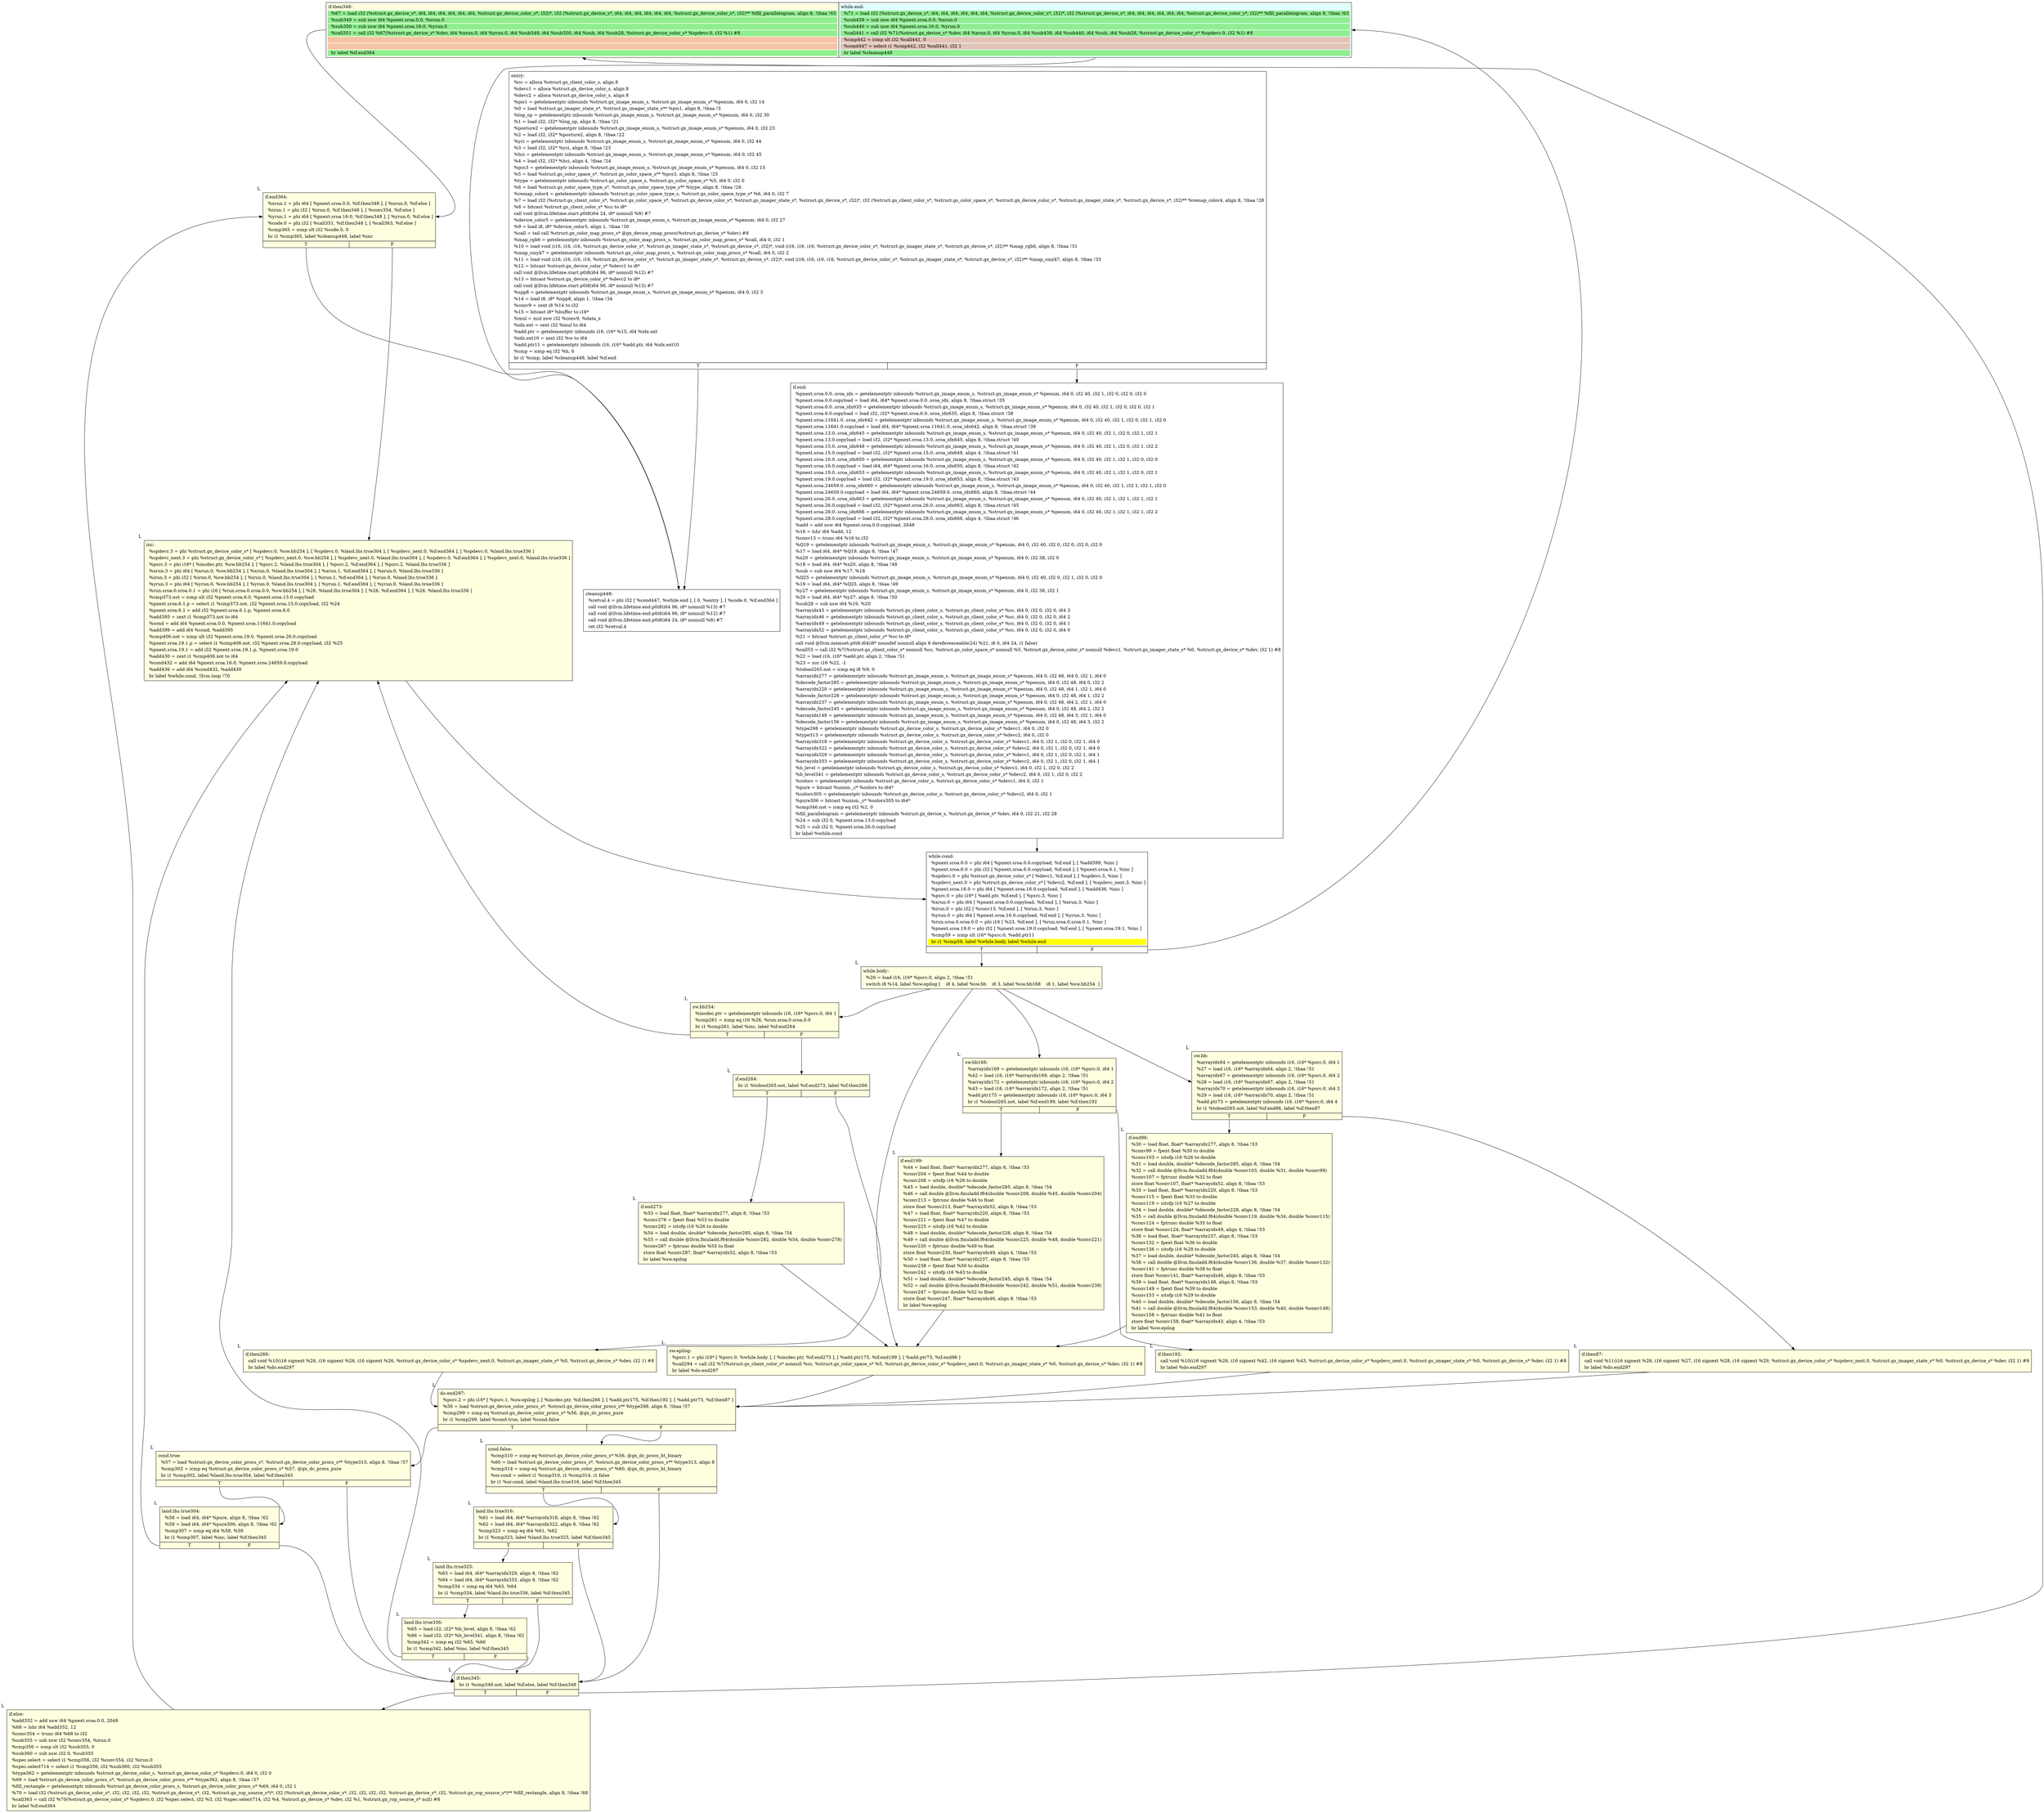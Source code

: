 digraph {
m_bb0 [shape = none, label  = <<table border="0" cellspacing="0">
<tr><td port="f1" border="1" colspan="2"><table bgcolor="LightYellow" border="0">
<tr><td align="left">if.then348:</td></tr>
<tr><td bgcolor="lightgreen" align="left">  %67 = load i32 (%struct.gx_device_s*, i64, i64, i64, i64, i64, i64, %struct.gx_device_color_s*, i32)*, i32 (%struct.gx_device_s*, i64, i64, i64, i64, i64, i64, %struct.gx_device_color_s*, i32)** %fill_parallelogram, align 8, !tbaa !63</td></tr>
<tr><td bgcolor="lightgreen" align="left">  %sub349 = sub nsw i64 %pnext.sroa.0.0, %xrun.0</td></tr>
<tr><td bgcolor="lightgreen" align="left">  %sub350 = sub nsw i64 %pnext.sroa.16.0, %yrun.0</td></tr>
<tr><td bgcolor="lightgreen" align="left">  %call351 = call i32 %67(%struct.gx_device_s* %dev, i64 %xrun.0, i64 %yrun.0, i64 %sub349, i64 %sub350, i64 %sub, i64 %sub28, %struct.gx_device_color_s* %spdevc.0, i32 %1) #8</td></tr>
<tr><td bgcolor="#e8765c70" align="left"> </td></tr>
<tr><td bgcolor="#e8765c70" align="left"> </td></tr>
<tr><td bgcolor="lightgreen" align="left">  br label %if.end364</td></tr>
</table>
</td>
<td port="f2" border="1" colspan="2"><table bgcolor="LightCyan" border="0">
<tr><td align="left">while.end:</td></tr>
<tr><td bgcolor="lightgreen" align="left">  %71 = load i32 (%struct.gx_device_s*, i64, i64, i64, i64, i64, i64, %struct.gx_device_color_s*, i32)*, i32 (%struct.gx_device_s*, i64, i64, i64, i64, i64, i64, %struct.gx_device_color_s*, i32)** %fill_parallelogram, align 8, !tbaa !63</td></tr>
<tr><td bgcolor="lightgreen" align="left">  %sub439 = sub nsw i64 %pnext.sroa.0.0, %xrun.0</td></tr>
<tr><td bgcolor="lightgreen" align="left">  %sub440 = sub nsw i64 %pnext.sroa.16.0, %yrun.0</td></tr>
<tr><td bgcolor="lightgreen" align="left">  %call441 = call i32 %71(%struct.gx_device_s* %dev, i64 %xrun.0, i64 %yrun.0, i64 %sub439, i64 %sub440, i64 %sub, i64 %sub28, %struct.gx_device_color_s* %spdevc.0, i32 %1) #8</td></tr>
<tr><td bgcolor="#e8765c70" align="left">  %cmp442 = icmp slt i32 %call441, 0</td></tr>
<tr><td bgcolor="#e8765c70" align="left">  %cond447 = select i1 %cmp442, i32 %call441, i32 1</td></tr>
<tr><td bgcolor="lightgreen" align="left">  br label %cleanup448</td></tr>
</table>
</td></tr>
</table>> ]
f_bb0 [shape = none, label  = <<table  border="0" cellspacing="0">
<tr><td port="f" border="1" colspan="2"><table border="0">
<tr><td align="left">entry:</td></tr>
<tr><td align="left">  %cc = alloca %struct.gs_client_color_s, align 8</td></tr>
<tr><td align="left">  %devc1 = alloca %struct.gx_device_color_s, align 8</td></tr>
<tr><td align="left">  %devc2 = alloca %struct.gx_device_color_s, align 8</td></tr>
<tr><td align="left">  %pis1 = getelementptr inbounds %struct.gx_image_enum_s, %struct.gx_image_enum_s* %penum, i64 0, i32 14</td></tr>
<tr><td align="left">  %0 = load %struct.gs_imager_state_s*, %struct.gs_imager_state_s** %pis1, align 8, !tbaa !3</td></tr>
<tr><td align="left">  %log_op = getelementptr inbounds %struct.gx_image_enum_s, %struct.gx_image_enum_s* %penum, i64 0, i32 30</td></tr>
<tr><td align="left">  %1 = load i32, i32* %log_op, align 8, !tbaa !21</td></tr>
<tr><td align="left">  %posture2 = getelementptr inbounds %struct.gx_image_enum_s, %struct.gx_image_enum_s* %penum, i64 0, i32 23</td></tr>
<tr><td align="left">  %2 = load i32, i32* %posture2, align 8, !tbaa !22</td></tr>
<tr><td align="left">  %yci = getelementptr inbounds %struct.gx_image_enum_s, %struct.gx_image_enum_s* %penum, i64 0, i32 44</td></tr>
<tr><td align="left">  %3 = load i32, i32* %yci, align 8, !tbaa !23</td></tr>
<tr><td align="left">  %hci = getelementptr inbounds %struct.gx_image_enum_s, %struct.gx_image_enum_s* %penum, i64 0, i32 45</td></tr>
<tr><td align="left">  %4 = load i32, i32* %hci, align 4, !tbaa !24</td></tr>
<tr><td align="left">  %pcs3 = getelementptr inbounds %struct.gx_image_enum_s, %struct.gx_image_enum_s* %penum, i64 0, i32 15</td></tr>
<tr><td align="left">  %5 = load %struct.gs_color_space_s*, %struct.gs_color_space_s** %pcs3, align 8, !tbaa !25</td></tr>
<tr><td align="left">  %type = getelementptr inbounds %struct.gs_color_space_s, %struct.gs_color_space_s* %5, i64 0, i32 0</td></tr>
<tr><td align="left">  %6 = load %struct.gs_color_space_type_s*, %struct.gs_color_space_type_s** %type, align 8, !tbaa !26</td></tr>
<tr><td align="left">  %remap_color4 = getelementptr inbounds %struct.gs_color_space_type_s, %struct.gs_color_space_type_s* %6, i64 0, i32 7</td></tr>
<tr><td align="left">  %7 = load i32 (%struct.gs_client_color_s*, %struct.gs_color_space_s*, %struct.gx_device_color_s*, %struct.gs_imager_state_s*, %struct.gx_device_s*, i32)*, i32 (%struct.gs_client_color_s*, %struct.gs_color_space_s*, %struct.gx_device_color_s*, %struct.gs_imager_state_s*, %struct.gx_device_s*, i32)** %remap_color4, align 8, !tbaa !28</td></tr>
<tr><td align="left">  %8 = bitcast %struct.gs_client_color_s* %cc to i8*</td></tr>
<tr><td align="left">  call void @llvm.lifetime.start.p0i8(i64 24, i8* nonnull %8) #7</td></tr>
<tr><td align="left">  %device_color5 = getelementptr inbounds %struct.gx_image_enum_s, %struct.gx_image_enum_s* %penum, i64 0, i32 27</td></tr>
<tr><td align="left">  %9 = load i8, i8* %device_color5, align 1, !tbaa !30</td></tr>
<tr><td align="left">  %call = tail call %struct.gx_color_map_procs_s* @gx_device_cmap_procs(%struct.gx_device_s* %dev) #8</td></tr>
<tr><td align="left">  %map_rgb6 = getelementptr inbounds %struct.gx_color_map_procs_s, %struct.gx_color_map_procs_s* %call, i64 0, i32 1</td></tr>
<tr><td align="left">  %10 = load void (i16, i16, i16, %struct.gx_device_color_s*, %struct.gs_imager_state_s*, %struct.gx_device_s*, i32)*, void (i16, i16, i16, %struct.gx_device_color_s*, %struct.gs_imager_state_s*, %struct.gx_device_s*, i32)** %map_rgb6, align 8, !tbaa !31</td></tr>
<tr><td align="left">  %map_cmyk7 = getelementptr inbounds %struct.gx_color_map_procs_s, %struct.gx_color_map_procs_s* %call, i64 0, i32 2</td></tr>
<tr><td align="left">  %11 = load void (i16, i16, i16, i16, %struct.gx_device_color_s*, %struct.gs_imager_state_s*, %struct.gx_device_s*, i32)*, void (i16, i16, i16, i16, %struct.gx_device_color_s*, %struct.gs_imager_state_s*, %struct.gx_device_s*, i32)** %map_cmyk7, align 8, !tbaa !33</td></tr>
<tr><td align="left">  %12 = bitcast %struct.gx_device_color_s* %devc1 to i8*</td></tr>
<tr><td align="left">  call void @llvm.lifetime.start.p0i8(i64 96, i8* nonnull %12) #7</td></tr>
<tr><td align="left">  %13 = bitcast %struct.gx_device_color_s* %devc2 to i8*</td></tr>
<tr><td align="left">  call void @llvm.lifetime.start.p0i8(i64 96, i8* nonnull %13) #7</td></tr>
<tr><td align="left">  %spp8 = getelementptr inbounds %struct.gx_image_enum_s, %struct.gx_image_enum_s* %penum, i64 0, i32 3</td></tr>
<tr><td align="left">  %14 = load i8, i8* %spp8, align 1, !tbaa !34</td></tr>
<tr><td align="left">  %conv9 = zext i8 %14 to i32</td></tr>
<tr><td align="left">  %15 = bitcast i8* %buffer to i16*</td></tr>
<tr><td align="left">  %mul = mul nsw i32 %conv9, %data_x</td></tr>
<tr><td align="left">  %idx.ext = sext i32 %mul to i64</td></tr>
<tr><td align="left">  %add.ptr = getelementptr inbounds i16, i16* %15, i64 %idx.ext</td></tr>
<tr><td align="left">  %idx.ext10 = zext i32 %w to i64</td></tr>
<tr><td align="left">  %add.ptr11 = getelementptr inbounds i16, i16* %add.ptr, i64 %idx.ext10</td></tr>
<tr><td align="left">  %cmp = icmp eq i32 %h, 0</td></tr>
<tr><td align="left">  br i1 %cmp, label %cleanup448, label %if.end</td></tr>
</table>
</td></tr>
<tr><td border="1" port="fT">T</td><td border="1" port="fF">F</td></tr>
</table>> ]
f_bb1 [shape = none, label  = <<table  border="0" cellspacing="0">
<tr><td port="f" border="1"><table border="0">
<tr><td align="left">if.end:</td></tr>
<tr><td align="left">  %pnext.sroa.0.0..sroa_idx = getelementptr inbounds %struct.gx_image_enum_s, %struct.gx_image_enum_s* %penum, i64 0, i32 40, i32 1, i32 0, i32 0, i32 0</td></tr>
<tr><td align="left">  %pnext.sroa.0.0.copyload = load i64, i64* %pnext.sroa.0.0..sroa_idx, align 8, !tbaa.struct !35</td></tr>
<tr><td align="left">  %pnext.sroa.6.0..sroa_idx635 = getelementptr inbounds %struct.gx_image_enum_s, %struct.gx_image_enum_s* %penum, i64 0, i32 40, i32 1, i32 0, i32 0, i32 1</td></tr>
<tr><td align="left">  %pnext.sroa.6.0.copyload = load i32, i32* %pnext.sroa.6.0..sroa_idx635, align 8, !tbaa.struct !38</td></tr>
<tr><td align="left">  %pnext.sroa.11641.0..sroa_idx642 = getelementptr inbounds %struct.gx_image_enum_s, %struct.gx_image_enum_s* %penum, i64 0, i32 40, i32 1, i32 0, i32 1, i32 0</td></tr>
<tr><td align="left">  %pnext.sroa.11641.0.copyload = load i64, i64* %pnext.sroa.11641.0..sroa_idx642, align 8, !tbaa.struct !39</td></tr>
<tr><td align="left">  %pnext.sroa.13.0..sroa_idx645 = getelementptr inbounds %struct.gx_image_enum_s, %struct.gx_image_enum_s* %penum, i64 0, i32 40, i32 1, i32 0, i32 1, i32 1</td></tr>
<tr><td align="left">  %pnext.sroa.13.0.copyload = load i32, i32* %pnext.sroa.13.0..sroa_idx645, align 8, !tbaa.struct !40</td></tr>
<tr><td align="left">  %pnext.sroa.15.0..sroa_idx648 = getelementptr inbounds %struct.gx_image_enum_s, %struct.gx_image_enum_s* %penum, i64 0, i32 40, i32 1, i32 0, i32 1, i32 2</td></tr>
<tr><td align="left">  %pnext.sroa.15.0.copyload = load i32, i32* %pnext.sroa.15.0..sroa_idx648, align 4, !tbaa.struct !41</td></tr>
<tr><td align="left">  %pnext.sroa.16.0..sroa_idx650 = getelementptr inbounds %struct.gx_image_enum_s, %struct.gx_image_enum_s* %penum, i64 0, i32 40, i32 1, i32 1, i32 0, i32 0</td></tr>
<tr><td align="left">  %pnext.sroa.16.0.copyload = load i64, i64* %pnext.sroa.16.0..sroa_idx650, align 8, !tbaa.struct !42</td></tr>
<tr><td align="left">  %pnext.sroa.19.0..sroa_idx653 = getelementptr inbounds %struct.gx_image_enum_s, %struct.gx_image_enum_s* %penum, i64 0, i32 40, i32 1, i32 1, i32 0, i32 1</td></tr>
<tr><td align="left">  %pnext.sroa.19.0.copyload = load i32, i32* %pnext.sroa.19.0..sroa_idx653, align 8, !tbaa.struct !43</td></tr>
<tr><td align="left">  %pnext.sroa.24659.0..sroa_idx660 = getelementptr inbounds %struct.gx_image_enum_s, %struct.gx_image_enum_s* %penum, i64 0, i32 40, i32 1, i32 1, i32 1, i32 0</td></tr>
<tr><td align="left">  %pnext.sroa.24659.0.copyload = load i64, i64* %pnext.sroa.24659.0..sroa_idx660, align 8, !tbaa.struct !44</td></tr>
<tr><td align="left">  %pnext.sroa.26.0..sroa_idx663 = getelementptr inbounds %struct.gx_image_enum_s, %struct.gx_image_enum_s* %penum, i64 0, i32 40, i32 1, i32 1, i32 1, i32 1</td></tr>
<tr><td align="left">  %pnext.sroa.26.0.copyload = load i32, i32* %pnext.sroa.26.0..sroa_idx663, align 8, !tbaa.struct !45</td></tr>
<tr><td align="left">  %pnext.sroa.28.0..sroa_idx666 = getelementptr inbounds %struct.gx_image_enum_s, %struct.gx_image_enum_s* %penum, i64 0, i32 40, i32 1, i32 1, i32 1, i32 2</td></tr>
<tr><td align="left">  %pnext.sroa.28.0.copyload = load i32, i32* %pnext.sroa.28.0..sroa_idx666, align 4, !tbaa.struct !46</td></tr>
<tr><td align="left">  %add = add nsw i64 %pnext.sroa.0.0.copyload, 2048</td></tr>
<tr><td align="left">  %16 = lshr i64 %add, 12</td></tr>
<tr><td align="left">  %conv13 = trunc i64 %16 to i32</td></tr>
<tr><td align="left">  %Q19 = getelementptr inbounds %struct.gx_image_enum_s, %struct.gx_image_enum_s* %penum, i64 0, i32 40, i32 0, i32 0, i32 0, i32 0</td></tr>
<tr><td align="left">  %17 = load i64, i64* %Q19, align 8, !tbaa !47</td></tr>
<tr><td align="left">  %x20 = getelementptr inbounds %struct.gx_image_enum_s, %struct.gx_image_enum_s* %penum, i64 0, i32 38, i32 0</td></tr>
<tr><td align="left">  %18 = load i64, i64* %x20, align 8, !tbaa !48</td></tr>
<tr><td align="left">  %sub = sub nsw i64 %17, %18</td></tr>
<tr><td align="left">  %Q25 = getelementptr inbounds %struct.gx_image_enum_s, %struct.gx_image_enum_s* %penum, i64 0, i32 40, i32 0, i32 1, i32 0, i32 0</td></tr>
<tr><td align="left">  %19 = load i64, i64* %Q25, align 8, !tbaa !49</td></tr>
<tr><td align="left">  %y27 = getelementptr inbounds %struct.gx_image_enum_s, %struct.gx_image_enum_s* %penum, i64 0, i32 38, i32 1</td></tr>
<tr><td align="left">  %20 = load i64, i64* %y27, align 8, !tbaa !50</td></tr>
<tr><td align="left">  %sub28 = sub nsw i64 %19, %20</td></tr>
<tr><td align="left">  %arrayidx43 = getelementptr inbounds %struct.gs_client_color_s, %struct.gs_client_color_s* %cc, i64 0, i32 0, i32 0, i64 3</td></tr>
<tr><td align="left">  %arrayidx46 = getelementptr inbounds %struct.gs_client_color_s, %struct.gs_client_color_s* %cc, i64 0, i32 0, i32 0, i64 2</td></tr>
<tr><td align="left">  %arrayidx49 = getelementptr inbounds %struct.gs_client_color_s, %struct.gs_client_color_s* %cc, i64 0, i32 0, i32 0, i64 1</td></tr>
<tr><td align="left">  %arrayidx52 = getelementptr inbounds %struct.gs_client_color_s, %struct.gs_client_color_s* %cc, i64 0, i32 0, i32 0, i64 0</td></tr>
<tr><td align="left">  %21 = bitcast %struct.gs_client_color_s* %cc to i8*</td></tr>
<tr><td align="left">  call void @llvm.memset.p0i8.i64(i8* noundef nonnull align 8 dereferenceable(24) %21, i8 0, i64 24, i1 false)</td></tr>
<tr><td align="left">  %call53 = call i32 %7(%struct.gs_client_color_s* nonnull %cc, %struct.gs_color_space_s* nonnull %5, %struct.gx_device_color_s* nonnull %devc1, %struct.gs_imager_state_s* %0, %struct.gx_device_s* %dev, i32 1) #8</td></tr>
<tr><td align="left">  %22 = load i16, i16* %add.ptr, align 2, !tbaa !51</td></tr>
<tr><td align="left">  %23 = xor i16 %22, -1</td></tr>
<tr><td align="left">  %tobool265.not = icmp eq i8 %9, 0</td></tr>
<tr><td align="left">  %arrayidx277 = getelementptr inbounds %struct.gx_image_enum_s, %struct.gx_image_enum_s* %penum, i64 0, i32 48, i64 0, i32 1, i64 0</td></tr>
<tr><td align="left">  %decode_factor285 = getelementptr inbounds %struct.gx_image_enum_s, %struct.gx_image_enum_s* %penum, i64 0, i32 48, i64 0, i32 2</td></tr>
<tr><td align="left">  %arrayidx220 = getelementptr inbounds %struct.gx_image_enum_s, %struct.gx_image_enum_s* %penum, i64 0, i32 48, i64 1, i32 1, i64 0</td></tr>
<tr><td align="left">  %decode_factor228 = getelementptr inbounds %struct.gx_image_enum_s, %struct.gx_image_enum_s* %penum, i64 0, i32 48, i64 1, i32 2</td></tr>
<tr><td align="left">  %arrayidx237 = getelementptr inbounds %struct.gx_image_enum_s, %struct.gx_image_enum_s* %penum, i64 0, i32 48, i64 2, i32 1, i64 0</td></tr>
<tr><td align="left">  %decode_factor245 = getelementptr inbounds %struct.gx_image_enum_s, %struct.gx_image_enum_s* %penum, i64 0, i32 48, i64 2, i32 2</td></tr>
<tr><td align="left">  %arrayidx148 = getelementptr inbounds %struct.gx_image_enum_s, %struct.gx_image_enum_s* %penum, i64 0, i32 48, i64 3, i32 1, i64 0</td></tr>
<tr><td align="left">  %decode_factor156 = getelementptr inbounds %struct.gx_image_enum_s, %struct.gx_image_enum_s* %penum, i64 0, i32 48, i64 3, i32 2</td></tr>
<tr><td align="left">  %type298 = getelementptr inbounds %struct.gx_device_color_s, %struct.gx_device_color_s* %devc1, i64 0, i32 0</td></tr>
<tr><td align="left">  %type313 = getelementptr inbounds %struct.gx_device_color_s, %struct.gx_device_color_s* %devc2, i64 0, i32 0</td></tr>
<tr><td align="left">  %arrayidx318 = getelementptr inbounds %struct.gx_device_color_s, %struct.gx_device_color_s* %devc1, i64 0, i32 1, i32 0, i32 1, i64 0</td></tr>
<tr><td align="left">  %arrayidx322 = getelementptr inbounds %struct.gx_device_color_s, %struct.gx_device_color_s* %devc2, i64 0, i32 1, i32 0, i32 1, i64 0</td></tr>
<tr><td align="left">  %arrayidx329 = getelementptr inbounds %struct.gx_device_color_s, %struct.gx_device_color_s* %devc1, i64 0, i32 1, i32 0, i32 1, i64 1</td></tr>
<tr><td align="left">  %arrayidx333 = getelementptr inbounds %struct.gx_device_color_s, %struct.gx_device_color_s* %devc2, i64 0, i32 1, i32 0, i32 1, i64 1</td></tr>
<tr><td align="left">  %b_level = getelementptr inbounds %struct.gx_device_color_s, %struct.gx_device_color_s* %devc1, i64 0, i32 1, i32 0, i32 2</td></tr>
<tr><td align="left">  %b_level341 = getelementptr inbounds %struct.gx_device_color_s, %struct.gx_device_color_s* %devc2, i64 0, i32 1, i32 0, i32 2</td></tr>
<tr><td align="left">  %colors = getelementptr inbounds %struct.gx_device_color_s, %struct.gx_device_color_s* %devc1, i64 0, i32 1</td></tr>
<tr><td align="left">  %pure = bitcast %union._c* %colors to i64*</td></tr>
<tr><td align="left">  %colors305 = getelementptr inbounds %struct.gx_device_color_s, %struct.gx_device_color_s* %devc2, i64 0, i32 1</td></tr>
<tr><td align="left">  %pure306 = bitcast %union._c* %colors305 to i64*</td></tr>
<tr><td align="left">  %cmp346.not = icmp eq i32 %2, 0</td></tr>
<tr><td align="left">  %fill_parallelogram = getelementptr inbounds %struct.gx_device_s, %struct.gx_device_s* %dev, i64 0, i32 21, i32 28</td></tr>
<tr><td align="left">  %24 = sub i32 0, %pnext.sroa.13.0.copyload</td></tr>
<tr><td align="left">  %25 = sub i32 0, %pnext.sroa.26.0.copyload</td></tr>
<tr><td align="left">  br label %while.cond</td></tr>
</table>
</td></tr>
</table>> ]
f_bb2 [shape = none, label  = <<table  border="0" cellspacing="0">
<tr><td port="f" border="1" colspan="2"><table border="0">
<tr><td align="left">while.cond:</td></tr>
<tr><td align="left">  %pnext.sroa.0.0 = phi i64 [ %pnext.sroa.0.0.copyload, %if.end ], [ %add399, %inc ]</td></tr>
<tr><td align="left">  %pnext.sroa.6.0 = phi i32 [ %pnext.sroa.6.0.copyload, %if.end ], [ %pnext.sroa.6.1, %inc ]</td></tr>
<tr><td align="left">  %spdevc.0 = phi %struct.gx_device_color_s* [ %devc1, %if.end ], [ %spdevc.3, %inc ]</td></tr>
<tr><td align="left">  %spdevc_next.0 = phi %struct.gx_device_color_s* [ %devc2, %if.end ], [ %spdevc_next.3, %inc ]</td></tr>
<tr><td align="left">  %pnext.sroa.16.0 = phi i64 [ %pnext.sroa.16.0.copyload, %if.end ], [ %add436, %inc ]</td></tr>
<tr><td align="left">  %psrc.0 = phi i16* [ %add.ptr, %if.end ], [ %psrc.3, %inc ]</td></tr>
<tr><td align="left">  %xrun.0 = phi i64 [ %pnext.sroa.0.0.copyload, %if.end ], [ %xrun.3, %inc ]</td></tr>
<tr><td align="left">  %irun.0 = phi i32 [ %conv13, %if.end ], [ %irun.3, %inc ]</td></tr>
<tr><td align="left">  %yrun.0 = phi i64 [ %pnext.sroa.16.0.copyload, %if.end ], [ %yrun.3, %inc ]</td></tr>
<tr><td align="left">  %run.sroa.0.sroa.0.0 = phi i16 [ %23, %if.end ], [ %run.sroa.0.sroa.0.1, %inc ]</td></tr>
<tr><td align="left">  %pnext.sroa.19.0 = phi i32 [ %pnext.sroa.19.0.copyload, %if.end ], [ %pnext.sroa.19.1, %inc ]</td></tr>
<tr><td align="left">  %cmp59 = icmp ult i16* %psrc.0, %add.ptr11</td></tr>
<tr><td bgcolor="yellow" align="left">  br i1 %cmp59, label %while.body, label %while.end</td></tr>
</table>
</td></tr>
<tr><td border="1" port="fT">T</td><td border="1" port="fF">F</td></tr>
</table>> ]
f_bb3 [shape = none,  xlabel="L", label  = <<table  bgcolor="LightYellow"  border="0" cellspacing="0">
<tr><td port="f" border="1"><table border="0">
<tr><td align="left">while.body:</td></tr>
<tr><td align="left">  %26 = load i16, i16* %psrc.0, align 2, !tbaa !51</td></tr>
<tr><td align="left">  switch i8 %14, label %sw.epilog [
    i8 4, label %sw.bb
    i8 3, label %sw.bb168
    i8 1, label %sw.bb254
  ]</td></tr>
</table>
</td></tr>
</table>> ]
f_bb4 [shape = none,  xlabel="L", label  = <<table  bgcolor="LightYellow"  border="0" cellspacing="0">
<tr><td port="f" border="1" colspan="2"><table border="0">
<tr><td align="left">sw.bb:</td></tr>
<tr><td align="left">  %arrayidx64 = getelementptr inbounds i16, i16* %psrc.0, i64 1</td></tr>
<tr><td align="left">  %27 = load i16, i16* %arrayidx64, align 2, !tbaa !51</td></tr>
<tr><td align="left">  %arrayidx67 = getelementptr inbounds i16, i16* %psrc.0, i64 2</td></tr>
<tr><td align="left">  %28 = load i16, i16* %arrayidx67, align 2, !tbaa !51</td></tr>
<tr><td align="left">  %arrayidx70 = getelementptr inbounds i16, i16* %psrc.0, i64 3</td></tr>
<tr><td align="left">  %29 = load i16, i16* %arrayidx70, align 2, !tbaa !51</td></tr>
<tr><td align="left">  %add.ptr73 = getelementptr inbounds i16, i16* %psrc.0, i64 4</td></tr>
<tr><td align="left">  br i1 %tobool265.not, label %if.end96, label %if.then87</td></tr>
</table>
</td></tr>
<tr><td border="1" port="fT">T</td><td border="1" port="fF">F</td></tr>
</table>> ]
f_bb5 [shape = none,  xlabel="L", label  = <<table  bgcolor="LightYellow"  border="0" cellspacing="0">
<tr><td port="f" border="1"><table border="0">
<tr><td align="left">if.then87:</td></tr>
<tr><td align="left">  call void %11(i16 signext %26, i16 signext %27, i16 signext %28, i16 signext %29, %struct.gx_device_color_s* %spdevc_next.0, %struct.gs_imager_state_s* %0, %struct.gx_device_s* %dev, i32 1) #8</td></tr>
<tr><td align="left">  br label %do.end297</td></tr>
</table>
</td></tr>
</table>> ]
f_bb6 [shape = none,  xlabel="L", label  = <<table  bgcolor="LightYellow"  border="0" cellspacing="0">
<tr><td port="f" border="1"><table border="0">
<tr><td align="left">if.end96:</td></tr>
<tr><td align="left">  %30 = load float, float* %arrayidx277, align 8, !tbaa !53</td></tr>
<tr><td align="left">  %conv99 = fpext float %30 to double</td></tr>
<tr><td align="left">  %conv103 = sitofp i16 %26 to double</td></tr>
<tr><td align="left">  %31 = load double, double* %decode_factor285, align 8, !tbaa !54</td></tr>
<tr><td align="left">  %32 = call double @llvm.fmuladd.f64(double %conv103, double %31, double %conv99)</td></tr>
<tr><td align="left">  %conv107 = fptrunc double %32 to float</td></tr>
<tr><td align="left">  store float %conv107, float* %arrayidx52, align 8, !tbaa !53</td></tr>
<tr><td align="left">  %33 = load float, float* %arrayidx220, align 8, !tbaa !53</td></tr>
<tr><td align="left">  %conv115 = fpext float %33 to double</td></tr>
<tr><td align="left">  %conv119 = sitofp i16 %27 to double</td></tr>
<tr><td align="left">  %34 = load double, double* %decode_factor228, align 8, !tbaa !54</td></tr>
<tr><td align="left">  %35 = call double @llvm.fmuladd.f64(double %conv119, double %34, double %conv115)</td></tr>
<tr><td align="left">  %conv124 = fptrunc double %35 to float</td></tr>
<tr><td align="left">  store float %conv124, float* %arrayidx49, align 4, !tbaa !53</td></tr>
<tr><td align="left">  %36 = load float, float* %arrayidx237, align 8, !tbaa !53</td></tr>
<tr><td align="left">  %conv132 = fpext float %36 to double</td></tr>
<tr><td align="left">  %conv136 = sitofp i16 %28 to double</td></tr>
<tr><td align="left">  %37 = load double, double* %decode_factor245, align 8, !tbaa !54</td></tr>
<tr><td align="left">  %38 = call double @llvm.fmuladd.f64(double %conv136, double %37, double %conv132)</td></tr>
<tr><td align="left">  %conv141 = fptrunc double %38 to float</td></tr>
<tr><td align="left">  store float %conv141, float* %arrayidx46, align 8, !tbaa !53</td></tr>
<tr><td align="left">  %39 = load float, float* %arrayidx148, align 8, !tbaa !53</td></tr>
<tr><td align="left">  %conv149 = fpext float %39 to double</td></tr>
<tr><td align="left">  %conv153 = sitofp i16 %29 to double</td></tr>
<tr><td align="left">  %40 = load double, double* %decode_factor156, align 8, !tbaa !54</td></tr>
<tr><td align="left">  %41 = call double @llvm.fmuladd.f64(double %conv153, double %40, double %conv149)</td></tr>
<tr><td align="left">  %conv158 = fptrunc double %41 to float</td></tr>
<tr><td align="left">  store float %conv158, float* %arrayidx43, align 4, !tbaa !53</td></tr>
<tr><td align="left">  br label %sw.epilog</td></tr>
</table>
</td></tr>
</table>> ]
f_bb7 [shape = none,  xlabel="L", label  = <<table  bgcolor="LightYellow"  border="0" cellspacing="0">
<tr><td port="f" border="1" colspan="2"><table border="0">
<tr><td align="left">sw.bb168:</td></tr>
<tr><td align="left">  %arrayidx169 = getelementptr inbounds i16, i16* %psrc.0, i64 1</td></tr>
<tr><td align="left">  %42 = load i16, i16* %arrayidx169, align 2, !tbaa !51</td></tr>
<tr><td align="left">  %arrayidx172 = getelementptr inbounds i16, i16* %psrc.0, i64 2</td></tr>
<tr><td align="left">  %43 = load i16, i16* %arrayidx172, align 2, !tbaa !51</td></tr>
<tr><td align="left">  %add.ptr175 = getelementptr inbounds i16, i16* %psrc.0, i64 3</td></tr>
<tr><td align="left">  br i1 %tobool265.not, label %if.end199, label %if.then192</td></tr>
</table>
</td></tr>
<tr><td border="1" port="fT">T</td><td border="1" port="fF">F</td></tr>
</table>> ]
f_bb8 [shape = none,  xlabel="L", label  = <<table  bgcolor="LightYellow"  border="0" cellspacing="0">
<tr><td port="f" border="1"><table border="0">
<tr><td align="left">if.then192:</td></tr>
<tr><td align="left">  call void %10(i16 signext %26, i16 signext %42, i16 signext %43, %struct.gx_device_color_s* %spdevc_next.0, %struct.gs_imager_state_s* %0, %struct.gx_device_s* %dev, i32 1) #8</td></tr>
<tr><td align="left">  br label %do.end297</td></tr>
</table>
</td></tr>
</table>> ]
f_bb9 [shape = none,  xlabel="L", label  = <<table  bgcolor="LightYellow"  border="0" cellspacing="0">
<tr><td port="f" border="1"><table border="0">
<tr><td align="left">if.end199:</td></tr>
<tr><td align="left">  %44 = load float, float* %arrayidx277, align 8, !tbaa !53</td></tr>
<tr><td align="left">  %conv204 = fpext float %44 to double</td></tr>
<tr><td align="left">  %conv208 = sitofp i16 %26 to double</td></tr>
<tr><td align="left">  %45 = load double, double* %decode_factor285, align 8, !tbaa !54</td></tr>
<tr><td align="left">  %46 = call double @llvm.fmuladd.f64(double %conv208, double %45, double %conv204)</td></tr>
<tr><td align="left">  %conv213 = fptrunc double %46 to float</td></tr>
<tr><td align="left">  store float %conv213, float* %arrayidx52, align 8, !tbaa !53</td></tr>
<tr><td align="left">  %47 = load float, float* %arrayidx220, align 8, !tbaa !53</td></tr>
<tr><td align="left">  %conv221 = fpext float %47 to double</td></tr>
<tr><td align="left">  %conv225 = sitofp i16 %42 to double</td></tr>
<tr><td align="left">  %48 = load double, double* %decode_factor228, align 8, !tbaa !54</td></tr>
<tr><td align="left">  %49 = call double @llvm.fmuladd.f64(double %conv225, double %48, double %conv221)</td></tr>
<tr><td align="left">  %conv230 = fptrunc double %49 to float</td></tr>
<tr><td align="left">  store float %conv230, float* %arrayidx49, align 4, !tbaa !53</td></tr>
<tr><td align="left">  %50 = load float, float* %arrayidx237, align 8, !tbaa !53</td></tr>
<tr><td align="left">  %conv238 = fpext float %50 to double</td></tr>
<tr><td align="left">  %conv242 = sitofp i16 %43 to double</td></tr>
<tr><td align="left">  %51 = load double, double* %decode_factor245, align 8, !tbaa !54</td></tr>
<tr><td align="left">  %52 = call double @llvm.fmuladd.f64(double %conv242, double %51, double %conv238)</td></tr>
<tr><td align="left">  %conv247 = fptrunc double %52 to float</td></tr>
<tr><td align="left">  store float %conv247, float* %arrayidx46, align 8, !tbaa !53</td></tr>
<tr><td align="left">  br label %sw.epilog</td></tr>
</table>
</td></tr>
</table>> ]
f_bb10 [shape = none,  xlabel="L", label  = <<table  bgcolor="LightYellow"  border="0" cellspacing="0">
<tr><td port="f" border="1" colspan="2"><table border="0">
<tr><td align="left">sw.bb254:</td></tr>
<tr><td align="left">  %incdec.ptr = getelementptr inbounds i16, i16* %psrc.0, i64 1</td></tr>
<tr><td align="left">  %cmp261 = icmp eq i16 %26, %run.sroa.0.sroa.0.0</td></tr>
<tr><td align="left">  br i1 %cmp261, label %inc, label %if.end264</td></tr>
</table>
</td></tr>
<tr><td border="1" port="fT">T</td><td border="1" port="fF">F</td></tr>
</table>> ]
f_bb11 [shape = none,  xlabel="L", label  = <<table  bgcolor="LightYellow"  border="0" cellspacing="0">
<tr><td port="f" border="1" colspan="2"><table border="0">
<tr><td align="left">if.end264:</td></tr>
<tr><td align="left">  br i1 %tobool265.not, label %if.end273, label %if.then266</td></tr>
</table>
</td></tr>
<tr><td border="1" port="fT">T</td><td border="1" port="fF">F</td></tr>
</table>> ]
f_bb12 [shape = none,  xlabel="L", label  = <<table  bgcolor="LightYellow"  border="0" cellspacing="0">
<tr><td port="f" border="1"><table border="0">
<tr><td align="left">if.then266:</td></tr>
<tr><td align="left">  call void %10(i16 signext %26, i16 signext %26, i16 signext %26, %struct.gx_device_color_s* %spdevc_next.0, %struct.gs_imager_state_s* %0, %struct.gx_device_s* %dev, i32 1) #8</td></tr>
<tr><td align="left">  br label %do.end297</td></tr>
</table>
</td></tr>
</table>> ]
f_bb13 [shape = none,  xlabel="L", label  = <<table  bgcolor="LightYellow"  border="0" cellspacing="0">
<tr><td port="f" border="1"><table border="0">
<tr><td align="left">if.end273:</td></tr>
<tr><td align="left">  %53 = load float, float* %arrayidx277, align 8, !tbaa !53</td></tr>
<tr><td align="left">  %conv278 = fpext float %53 to double</td></tr>
<tr><td align="left">  %conv282 = sitofp i16 %26 to double</td></tr>
<tr><td align="left">  %54 = load double, double* %decode_factor285, align 8, !tbaa !54</td></tr>
<tr><td align="left">  %55 = call double @llvm.fmuladd.f64(double %conv282, double %54, double %conv278)</td></tr>
<tr><td align="left">  %conv287 = fptrunc double %55 to float</td></tr>
<tr><td align="left">  store float %conv287, float* %arrayidx52, align 8, !tbaa !53</td></tr>
<tr><td align="left">  br label %sw.epilog</td></tr>
</table>
</td></tr>
</table>> ]
f_bb14 [shape = none,  xlabel="L", label  = <<table  bgcolor="LightYellow"  border="0" cellspacing="0">
<tr><td port="f" border="1"><table border="0">
<tr><td align="left">sw.epilog:</td></tr>
<tr><td align="left">  %psrc.1 = phi i16* [ %psrc.0, %while.body ], [ %incdec.ptr, %if.end273 ], [ %add.ptr175, %if.end199 ], [ %add.ptr73, %if.end96 ]</td></tr>
<tr><td align="left">  %call294 = call i32 %7(%struct.gs_client_color_s* nonnull %cc, %struct.gs_color_space_s* %5, %struct.gx_device_color_s* %spdevc_next.0, %struct.gs_imager_state_s* %0, %struct.gx_device_s* %dev, i32 1) #8</td></tr>
<tr><td align="left">  br label %do.end297</td></tr>
</table>
</td></tr>
</table>> ]
f_bb15 [shape = none,  xlabel="L", label  = <<table  bgcolor="LightYellow"  border="0" cellspacing="0">
<tr><td port="f" border="1" colspan="2"><table border="0">
<tr><td align="left">do.end297:</td></tr>
<tr><td align="left">  %psrc.2 = phi i16* [ %psrc.1, %sw.epilog ], [ %incdec.ptr, %if.then266 ], [ %add.ptr175, %if.then192 ], [ %add.ptr73, %if.then87 ]</td></tr>
<tr><td align="left">  %56 = load %struct.gx_device_color_procs_s*, %struct.gx_device_color_procs_s** %type298, align 8, !tbaa !57</td></tr>
<tr><td align="left">  %cmp299 = icmp eq %struct.gx_device_color_procs_s* %56, @gx_dc_procs_pure</td></tr>
<tr><td align="left">  br i1 %cmp299, label %cond.true, label %cond.false</td></tr>
</table>
</td></tr>
<tr><td border="1" port="fT">T</td><td border="1" port="fF">F</td></tr>
</table>> ]
f_bb16 [shape = none,  xlabel="L", label  = <<table  bgcolor="LightYellow"  border="0" cellspacing="0">
<tr><td port="f" border="1" colspan="2"><table border="0">
<tr><td align="left">cond.true:</td></tr>
<tr><td align="left">  %57 = load %struct.gx_device_color_procs_s*, %struct.gx_device_color_procs_s** %type313, align 8, !tbaa !57</td></tr>
<tr><td align="left">  %cmp302 = icmp eq %struct.gx_device_color_procs_s* %57, @gx_dc_procs_pure</td></tr>
<tr><td align="left">  br i1 %cmp302, label %land.lhs.true304, label %if.then345</td></tr>
</table>
</td></tr>
<tr><td border="1" port="fT">T</td><td border="1" port="fF">F</td></tr>
</table>> ]
f_bb17 [shape = none,  xlabel="L", label  = <<table  bgcolor="LightYellow"  border="0" cellspacing="0">
<tr><td port="f" border="1" colspan="2"><table border="0">
<tr><td align="left">land.lhs.true304:</td></tr>
<tr><td align="left">  %58 = load i64, i64* %pure, align 8, !tbaa !62</td></tr>
<tr><td align="left">  %59 = load i64, i64* %pure306, align 8, !tbaa !62</td></tr>
<tr><td align="left">  %cmp307 = icmp eq i64 %58, %59</td></tr>
<tr><td align="left">  br i1 %cmp307, label %inc, label %if.then345</td></tr>
</table>
</td></tr>
<tr><td border="1" port="fT">T</td><td border="1" port="fF">F</td></tr>
</table>> ]
f_bb18 [shape = none,  xlabel="L", label  = <<table  bgcolor="LightYellow"  border="0" cellspacing="0">
<tr><td port="f" border="1" colspan="2"><table border="0">
<tr><td align="left">cond.false:</td></tr>
<tr><td align="left">  %cmp310 = icmp eq %struct.gx_device_color_procs_s* %56, @gx_dc_procs_ht_binary</td></tr>
<tr><td align="left">  %60 = load %struct.gx_device_color_procs_s*, %struct.gx_device_color_procs_s** %type313, align 8</td></tr>
<tr><td align="left">  %cmp314 = icmp eq %struct.gx_device_color_procs_s* %60, @gx_dc_procs_ht_binary</td></tr>
<tr><td align="left">  %or.cond = select i1 %cmp310, i1 %cmp314, i1 false</td></tr>
<tr><td align="left">  br i1 %or.cond, label %land.lhs.true316, label %if.then345</td></tr>
</table>
</td></tr>
<tr><td border="1" port="fT">T</td><td border="1" port="fF">F</td></tr>
</table>> ]
f_bb19 [shape = none,  xlabel="L", label  = <<table  bgcolor="LightYellow"  border="0" cellspacing="0">
<tr><td port="f" border="1" colspan="2"><table border="0">
<tr><td align="left">land.lhs.true316:</td></tr>
<tr><td align="left">  %61 = load i64, i64* %arrayidx318, align 8, !tbaa !62</td></tr>
<tr><td align="left">  %62 = load i64, i64* %arrayidx322, align 8, !tbaa !62</td></tr>
<tr><td align="left">  %cmp323 = icmp eq i64 %61, %62</td></tr>
<tr><td align="left">  br i1 %cmp323, label %land.lhs.true325, label %if.then345</td></tr>
</table>
</td></tr>
<tr><td border="1" port="fT">T</td><td border="1" port="fF">F</td></tr>
</table>> ]
f_bb20 [shape = none,  xlabel="L", label  = <<table  bgcolor="LightYellow"  border="0" cellspacing="0">
<tr><td port="f" border="1" colspan="2"><table border="0">
<tr><td align="left">land.lhs.true325:</td></tr>
<tr><td align="left">  %63 = load i64, i64* %arrayidx329, align 8, !tbaa !62</td></tr>
<tr><td align="left">  %64 = load i64, i64* %arrayidx333, align 8, !tbaa !62</td></tr>
<tr><td align="left">  %cmp334 = icmp eq i64 %63, %64</td></tr>
<tr><td align="left">  br i1 %cmp334, label %land.lhs.true336, label %if.then345</td></tr>
</table>
</td></tr>
<tr><td border="1" port="fT">T</td><td border="1" port="fF">F</td></tr>
</table>> ]
f_bb21 [shape = none,  xlabel="L", label  = <<table  bgcolor="LightYellow"  border="0" cellspacing="0">
<tr><td port="f" border="1" colspan="2"><table border="0">
<tr><td align="left">land.lhs.true336:</td></tr>
<tr><td align="left">  %65 = load i32, i32* %b_level, align 8, !tbaa !62</td></tr>
<tr><td align="left">  %66 = load i32, i32* %b_level341, align 8, !tbaa !62</td></tr>
<tr><td align="left">  %cmp342 = icmp eq i32 %65, %66</td></tr>
<tr><td align="left">  br i1 %cmp342, label %inc, label %if.then345</td></tr>
</table>
</td></tr>
<tr><td border="1" port="fT">T</td><td border="1" port="fF">F</td></tr>
</table>> ]
f_bb22 [shape = none,  xlabel="L", label  = <<table  bgcolor="LightYellow"  border="0" cellspacing="0">
<tr><td port="f" border="1" colspan="2"><table border="0">
<tr><td align="left">if.then345:</td></tr>
<tr><td align="left">  br i1 %cmp346.not, label %if.else, label %if.then348</td></tr>
</table>
</td></tr>
<tr><td border="1" port="fT">T</td><td border="1" port="fF">F</td></tr>
</table>> ]
f_bb23 [shape = none,  xlabel="L", label  = <<table  bgcolor="LightYellow"  border="0" cellspacing="0">
<tr><td port="f" border="1"><table border="0">
<tr><td align="left">if.else:</td></tr>
<tr><td align="left">  %add352 = add nsw i64 %pnext.sroa.0.0, 2048</td></tr>
<tr><td align="left">  %68 = lshr i64 %add352, 12</td></tr>
<tr><td align="left">  %conv354 = trunc i64 %68 to i32</td></tr>
<tr><td align="left">  %sub355 = sub nsw i32 %conv354, %irun.0</td></tr>
<tr><td align="left">  %cmp356 = icmp slt i32 %sub355, 0</td></tr>
<tr><td align="left">  %sub360 = sub nsw i32 0, %sub355</td></tr>
<tr><td align="left">  %spec.select = select i1 %cmp356, i32 %conv354, i32 %irun.0</td></tr>
<tr><td align="left">  %spec.select714 = select i1 %cmp356, i32 %sub360, i32 %sub355</td></tr>
<tr><td align="left">  %type362 = getelementptr inbounds %struct.gx_device_color_s, %struct.gx_device_color_s* %spdevc.0, i64 0, i32 0</td></tr>
<tr><td align="left">  %69 = load %struct.gx_device_color_procs_s*, %struct.gx_device_color_procs_s** %type362, align 8, !tbaa !57</td></tr>
<tr><td align="left">  %fill_rectangle = getelementptr inbounds %struct.gx_device_color_procs_s, %struct.gx_device_color_procs_s* %69, i64 0, i32 1</td></tr>
<tr><td align="left">  %70 = load i32 (%struct.gx_device_color_s*, i32, i32, i32, i32, %struct.gx_device_s*, i32, %struct.gx_rop_source_s*)*, i32 (%struct.gx_device_color_s*, i32, i32, i32, i32, %struct.gx_device_s*, i32, %struct.gx_rop_source_s*)** %fill_rectangle, align 8, !tbaa !68</td></tr>
<tr><td align="left">  %call363 = call i32 %70(%struct.gx_device_color_s* %spdevc.0, i32 %spec.select, i32 %3, i32 %spec.select714, i32 %4, %struct.gx_device_s* %dev, i32 %1, %struct.gx_rop_source_s* null) #8</td></tr>
<tr><td align="left">  br label %if.end364</td></tr>
</table>
</td></tr>
</table>> ]
f_bb24 [shape = none,  xlabel="L", label  = <<table  bgcolor="LightYellow"  border="0" cellspacing="0">
<tr><td port="f" border="1" colspan="2"><table border="0">
<tr><td align="left">if.end364:</td></tr>
<tr><td align="left">  %xrun.1 = phi i64 [ %pnext.sroa.0.0, %if.then348 ], [ %xrun.0, %if.else ]</td></tr>
<tr><td align="left">  %irun.1 = phi i32 [ %irun.0, %if.then348 ], [ %conv354, %if.else ]</td></tr>
<tr><td align="left">  %yrun.1 = phi i64 [ %pnext.sroa.16.0, %if.then348 ], [ %yrun.0, %if.else ]</td></tr>
<tr><td align="left">  %code.0 = phi i32 [ %call351, %if.then348 ], [ %call363, %if.else ]</td></tr>
<tr><td align="left">  %cmp365 = icmp slt i32 %code.0, 0</td></tr>
<tr><td align="left">  br i1 %cmp365, label %cleanup448, label %inc</td></tr>
</table>
</td></tr>
<tr><td border="1" port="fT">T</td><td border="1" port="fF">F</td></tr>
</table>> ]
f_bb25 [shape = none,  xlabel="L", label  = <<table  bgcolor="LightYellow"  border="0" cellspacing="0">
<tr><td port="f" border="1"><table border="0">
<tr><td align="left">inc:</td></tr>
<tr><td align="left">  %spdevc.3 = phi %struct.gx_device_color_s* [ %spdevc.0, %sw.bb254 ], [ %spdevc.0, %land.lhs.true304 ], [ %spdevc_next.0, %if.end364 ], [ %spdevc.0, %land.lhs.true336 ]</td></tr>
<tr><td align="left">  %spdevc_next.3 = phi %struct.gx_device_color_s* [ %spdevc_next.0, %sw.bb254 ], [ %spdevc_next.0, %land.lhs.true304 ], [ %spdevc.0, %if.end364 ], [ %spdevc_next.0, %land.lhs.true336 ]</td></tr>
<tr><td align="left">  %psrc.3 = phi i16* [ %incdec.ptr, %sw.bb254 ], [ %psrc.2, %land.lhs.true304 ], [ %psrc.2, %if.end364 ], [ %psrc.2, %land.lhs.true336 ]</td></tr>
<tr><td align="left">  %xrun.3 = phi i64 [ %xrun.0, %sw.bb254 ], [ %xrun.0, %land.lhs.true304 ], [ %xrun.1, %if.end364 ], [ %xrun.0, %land.lhs.true336 ]</td></tr>
<tr><td align="left">  %irun.3 = phi i32 [ %irun.0, %sw.bb254 ], [ %irun.0, %land.lhs.true304 ], [ %irun.1, %if.end364 ], [ %irun.0, %land.lhs.true336 ]</td></tr>
<tr><td align="left">  %yrun.3 = phi i64 [ %yrun.0, %sw.bb254 ], [ %yrun.0, %land.lhs.true304 ], [ %yrun.1, %if.end364 ], [ %yrun.0, %land.lhs.true336 ]</td></tr>
<tr><td align="left">  %run.sroa.0.sroa.0.1 = phi i16 [ %run.sroa.0.sroa.0.0, %sw.bb254 ], [ %26, %land.lhs.true304 ], [ %26, %if.end364 ], [ %26, %land.lhs.true336 ]</td></tr>
<tr><td align="left">  %cmp373.not = icmp ult i32 %pnext.sroa.6.0, %pnext.sroa.13.0.copyload</td></tr>
<tr><td align="left">  %pnext.sroa.6.1.p = select i1 %cmp373.not, i32 %pnext.sroa.15.0.copyload, i32 %24</td></tr>
<tr><td align="left">  %pnext.sroa.6.1 = add i32 %pnext.sroa.6.1.p, %pnext.sroa.6.0</td></tr>
<tr><td align="left">  %add395 = zext i1 %cmp373.not to i64</td></tr>
<tr><td align="left">  %cond = add i64 %pnext.sroa.0.0, %pnext.sroa.11641.0.copyload</td></tr>
<tr><td align="left">  %add399 = add i64 %cond, %add395</td></tr>
<tr><td align="left">  %cmp406.not = icmp ult i32 %pnext.sroa.19.0, %pnext.sroa.26.0.copyload</td></tr>
<tr><td align="left">  %pnext.sroa.19.1.p = select i1 %cmp406.not, i32 %pnext.sroa.28.0.copyload, i32 %25</td></tr>
<tr><td align="left">  %pnext.sroa.19.1 = add i32 %pnext.sroa.19.1.p, %pnext.sroa.19.0</td></tr>
<tr><td align="left">  %add430 = zext i1 %cmp406.not to i64</td></tr>
<tr><td align="left">  %cond432 = add i64 %pnext.sroa.16.0, %pnext.sroa.24659.0.copyload</td></tr>
<tr><td align="left">  %add436 = add i64 %cond432, %add430</td></tr>
<tr><td align="left">  br label %while.cond, !llvm.loop !70</td></tr>
</table>
</td></tr>
</table>> ]
f_bb26 [shape = none, label  = <<table  border="0" cellspacing="0">
<tr><td port="f" border="1"><table border="0">
<tr><td align="left">cleanup448:</td></tr>
<tr><td align="left">  %retval.4 = phi i32 [ %cond447, %while.end ], [ 0, %entry ], [ %code.0, %if.end364 ]</td></tr>
<tr><td align="left">  call void @llvm.lifetime.end.p0i8(i64 96, i8* nonnull %13) #7</td></tr>
<tr><td align="left">  call void @llvm.lifetime.end.p0i8(i64 96, i8* nonnull %12) #7</td></tr>
<tr><td align="left">  call void @llvm.lifetime.end.p0i8(i64 24, i8* nonnull %8) #7</td></tr>
<tr><td align="left">  ret i32 %retval.4</td></tr>
</table>
</td></tr>
</table>> ]
f_bb0:fT -> f_bb26:f
f_bb0:fF -> f_bb1:f
f_bb1:f -> f_bb2:f
f_bb2:fT -> f_bb3:f
f_bb2:fF -> m_bb0:f2
f_bb3:f -> f_bb14:f
f_bb3:f -> f_bb4:f
f_bb3:f -> f_bb7:f
f_bb3:f -> f_bb10:f
f_bb4:fT -> f_bb6:f
f_bb4:fF -> f_bb5:f
f_bb5:f -> f_bb15:f
f_bb6:f -> f_bb14:f
f_bb7:fT -> f_bb9:f
f_bb7:fF -> f_bb8:f
f_bb8:f -> f_bb15:f
f_bb9:f -> f_bb14:f
f_bb10:fT -> f_bb25:f
f_bb10:fF -> f_bb11:f
f_bb11:fT -> f_bb13:f
f_bb11:fF -> f_bb12:f
f_bb12:f -> f_bb15:f
f_bb13:f -> f_bb14:f
f_bb14:f -> f_bb15:f
f_bb15:fT -> f_bb16:f
f_bb15:fF -> f_bb18:f
f_bb16:fT -> f_bb17:f
f_bb16:fF -> f_bb22:f
f_bb17:fT -> f_bb25:f
f_bb17:fF -> f_bb22:f
f_bb18:fT -> f_bb19:f
f_bb18:fF -> f_bb22:f
f_bb19:fT -> f_bb20:f
f_bb19:fF -> f_bb22:f
f_bb20:fT -> f_bb21:f
f_bb20:fF -> f_bb22:f
f_bb21:fT -> f_bb25:f
f_bb21:fF -> f_bb22:f
f_bb22:fT -> f_bb23:f
f_bb22:fF -> m_bb0:f1
m_bb0:f1 -> f_bb24:f
f_bb23:f -> f_bb24:f
f_bb24:fT -> f_bb26:f
f_bb24:fF -> f_bb25:f
f_bb25:f -> f_bb2:f
m_bb0:f2 -> f_bb26:f
}

